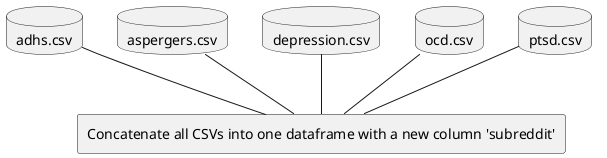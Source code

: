 @startuml pipeline


' Two database elements side by side
database "adhs.csv" as ADHDCsv {
}
database "aspergers.csv" as AspergersCsv {
}
database "depression.csv" as DepressionCsv {
}
database "ocd.csv" as OCDCsv {
}
database "ptsd.csv" as PTSDCsv {
}

rectangle "Concatenate all CSVs into one dataframe with a new column 'subreddit'" as Concatenate

ADHDCsv -- Concatenate
AspergersCsv -- Concatenate
DepressionCsv -- Concatenate
OCDCsv -- Concatenate
PTSDCsv -- Concatenate



@enduml
